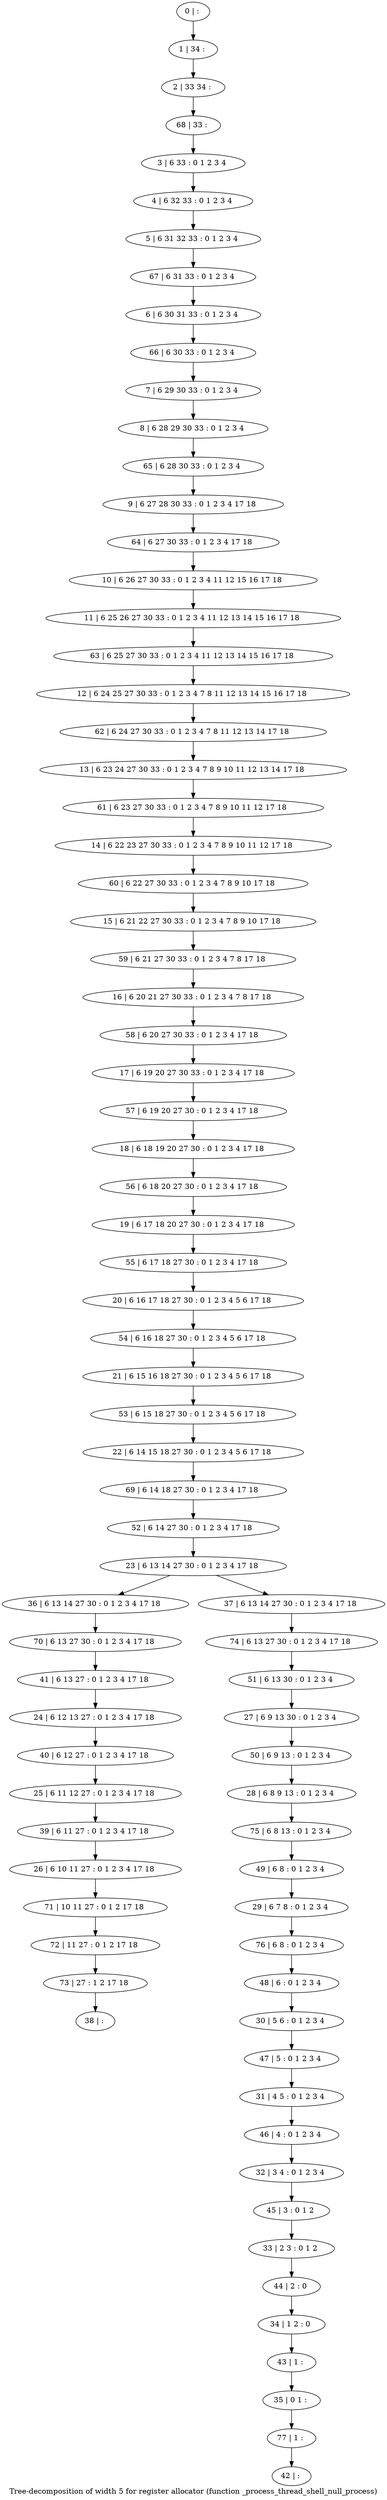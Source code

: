 digraph G {
graph [label="Tree-decomposition of width 5 for register allocator (function _process_thread_shell_null_process)"]
0[label="0 | : "];
1[label="1 | 34 : "];
2[label="2 | 33 34 : "];
3[label="3 | 6 33 : 0 1 2 3 4 "];
4[label="4 | 6 32 33 : 0 1 2 3 4 "];
5[label="5 | 6 31 32 33 : 0 1 2 3 4 "];
6[label="6 | 6 30 31 33 : 0 1 2 3 4 "];
7[label="7 | 6 29 30 33 : 0 1 2 3 4 "];
8[label="8 | 6 28 29 30 33 : 0 1 2 3 4 "];
9[label="9 | 6 27 28 30 33 : 0 1 2 3 4 17 18 "];
10[label="10 | 6 26 27 30 33 : 0 1 2 3 4 11 12 15 16 17 18 "];
11[label="11 | 6 25 26 27 30 33 : 0 1 2 3 4 11 12 13 14 15 16 17 18 "];
12[label="12 | 6 24 25 27 30 33 : 0 1 2 3 4 7 8 11 12 13 14 15 16 17 18 "];
13[label="13 | 6 23 24 27 30 33 : 0 1 2 3 4 7 8 9 10 11 12 13 14 17 18 "];
14[label="14 | 6 22 23 27 30 33 : 0 1 2 3 4 7 8 9 10 11 12 17 18 "];
15[label="15 | 6 21 22 27 30 33 : 0 1 2 3 4 7 8 9 10 17 18 "];
16[label="16 | 6 20 21 27 30 33 : 0 1 2 3 4 7 8 17 18 "];
17[label="17 | 6 19 20 27 30 33 : 0 1 2 3 4 17 18 "];
18[label="18 | 6 18 19 20 27 30 : 0 1 2 3 4 17 18 "];
19[label="19 | 6 17 18 20 27 30 : 0 1 2 3 4 17 18 "];
20[label="20 | 6 16 17 18 27 30 : 0 1 2 3 4 5 6 17 18 "];
21[label="21 | 6 15 16 18 27 30 : 0 1 2 3 4 5 6 17 18 "];
22[label="22 | 6 14 15 18 27 30 : 0 1 2 3 4 5 6 17 18 "];
23[label="23 | 6 13 14 27 30 : 0 1 2 3 4 17 18 "];
24[label="24 | 6 12 13 27 : 0 1 2 3 4 17 18 "];
25[label="25 | 6 11 12 27 : 0 1 2 3 4 17 18 "];
26[label="26 | 6 10 11 27 : 0 1 2 3 4 17 18 "];
27[label="27 | 6 9 13 30 : 0 1 2 3 4 "];
28[label="28 | 6 8 9 13 : 0 1 2 3 4 "];
29[label="29 | 6 7 8 : 0 1 2 3 4 "];
30[label="30 | 5 6 : 0 1 2 3 4 "];
31[label="31 | 4 5 : 0 1 2 3 4 "];
32[label="32 | 3 4 : 0 1 2 3 4 "];
33[label="33 | 2 3 : 0 1 2 "];
34[label="34 | 1 2 : 0 "];
35[label="35 | 0 1 : "];
36[label="36 | 6 13 14 27 30 : 0 1 2 3 4 17 18 "];
37[label="37 | 6 13 14 27 30 : 0 1 2 3 4 17 18 "];
38[label="38 | : "];
39[label="39 | 6 11 27 : 0 1 2 3 4 17 18 "];
40[label="40 | 6 12 27 : 0 1 2 3 4 17 18 "];
41[label="41 | 6 13 27 : 0 1 2 3 4 17 18 "];
42[label="42 | : "];
43[label="43 | 1 : "];
44[label="44 | 2 : 0 "];
45[label="45 | 3 : 0 1 2 "];
46[label="46 | 4 : 0 1 2 3 4 "];
47[label="47 | 5 : 0 1 2 3 4 "];
48[label="48 | 6 : 0 1 2 3 4 "];
49[label="49 | 6 8 : 0 1 2 3 4 "];
50[label="50 | 6 9 13 : 0 1 2 3 4 "];
51[label="51 | 6 13 30 : 0 1 2 3 4 "];
52[label="52 | 6 14 27 30 : 0 1 2 3 4 17 18 "];
53[label="53 | 6 15 18 27 30 : 0 1 2 3 4 5 6 17 18 "];
54[label="54 | 6 16 18 27 30 : 0 1 2 3 4 5 6 17 18 "];
55[label="55 | 6 17 18 27 30 : 0 1 2 3 4 17 18 "];
56[label="56 | 6 18 20 27 30 : 0 1 2 3 4 17 18 "];
57[label="57 | 6 19 20 27 30 : 0 1 2 3 4 17 18 "];
58[label="58 | 6 20 27 30 33 : 0 1 2 3 4 17 18 "];
59[label="59 | 6 21 27 30 33 : 0 1 2 3 4 7 8 17 18 "];
60[label="60 | 6 22 27 30 33 : 0 1 2 3 4 7 8 9 10 17 18 "];
61[label="61 | 6 23 27 30 33 : 0 1 2 3 4 7 8 9 10 11 12 17 18 "];
62[label="62 | 6 24 27 30 33 : 0 1 2 3 4 7 8 11 12 13 14 17 18 "];
63[label="63 | 6 25 27 30 33 : 0 1 2 3 4 11 12 13 14 15 16 17 18 "];
64[label="64 | 6 27 30 33 : 0 1 2 3 4 17 18 "];
65[label="65 | 6 28 30 33 : 0 1 2 3 4 "];
66[label="66 | 6 30 33 : 0 1 2 3 4 "];
67[label="67 | 6 31 33 : 0 1 2 3 4 "];
68[label="68 | 33 : "];
69[label="69 | 6 14 18 27 30 : 0 1 2 3 4 17 18 "];
70[label="70 | 6 13 27 30 : 0 1 2 3 4 17 18 "];
71[label="71 | 10 11 27 : 0 1 2 17 18 "];
72[label="72 | 11 27 : 0 1 2 17 18 "];
73[label="73 | 27 : 1 2 17 18 "];
74[label="74 | 6 13 27 30 : 0 1 2 3 4 17 18 "];
75[label="75 | 6 8 13 : 0 1 2 3 4 "];
76[label="76 | 6 8 : 0 1 2 3 4 "];
77[label="77 | 1 : "];
0->1 ;
1->2 ;
3->4 ;
4->5 ;
7->8 ;
10->11 ;
23->36 ;
23->37 ;
39->26 ;
25->39 ;
40->25 ;
24->40 ;
41->24 ;
43->35 ;
34->43 ;
44->34 ;
33->44 ;
45->33 ;
32->45 ;
46->32 ;
31->46 ;
47->31 ;
30->47 ;
48->30 ;
49->29 ;
50->28 ;
27->50 ;
51->27 ;
52->23 ;
53->22 ;
21->53 ;
54->21 ;
20->54 ;
55->20 ;
19->55 ;
56->19 ;
18->56 ;
57->18 ;
17->57 ;
58->17 ;
16->58 ;
59->16 ;
15->59 ;
60->15 ;
14->60 ;
61->14 ;
13->61 ;
62->13 ;
12->62 ;
63->12 ;
11->63 ;
64->10 ;
9->64 ;
65->9 ;
8->65 ;
66->7 ;
6->66 ;
67->6 ;
5->67 ;
68->3 ;
2->68 ;
69->52 ;
22->69 ;
70->41 ;
36->70 ;
26->71 ;
71->72 ;
73->38 ;
72->73 ;
74->51 ;
37->74 ;
75->49 ;
28->75 ;
76->48 ;
29->76 ;
77->42 ;
35->77 ;
}
